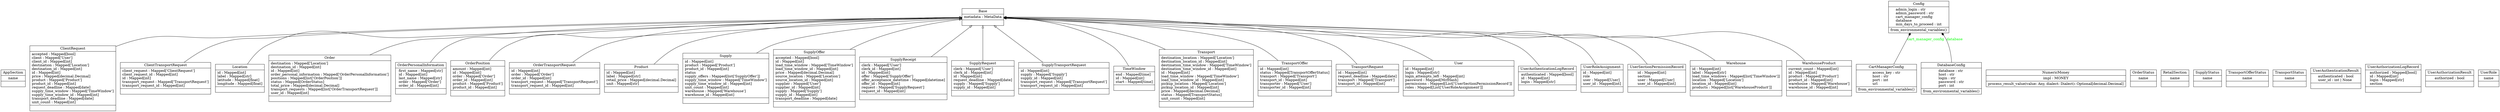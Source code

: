 digraph "classes" {
rankdir=BT
charset="utf-8"
"zwpa.model.AppSection" [color="black", fontcolor="black", label=<{AppSection|name<br ALIGN="LEFT"/>|}>, shape="record", style="solid"];
"zwpa.model.Base" [color="black", fontcolor="black", label=<{Base|metadata : MetaData<br ALIGN="LEFT"/>|}>, shape="record", style="solid"];
"zwpa.config.CartManagerConfig" [color="black", fontcolor="black", label=<{CartManagerConfig|access_key : str<br ALIGN="LEFT"/>host : str<br ALIGN="LEFT"/>port : int<br ALIGN="LEFT"/>url<br ALIGN="LEFT"/>|from_environmental_variables()<br ALIGN="LEFT"/>}>, shape="record", style="solid"];
"zwpa.model.ClientRequest" [color="black", fontcolor="black", label=<{ClientRequest|accepted : Mapped[bool]<br ALIGN="LEFT"/>client : Mapped['User']<br ALIGN="LEFT"/>client_id : Mapped[int]<br ALIGN="LEFT"/>destination : Mapped['Location']<br ALIGN="LEFT"/>destination_id : Mapped[int]<br ALIGN="LEFT"/>id : Mapped[int]<br ALIGN="LEFT"/>price : Mapped[decimal.Decimal]<br ALIGN="LEFT"/>product : Mapped['Product']<br ALIGN="LEFT"/>product_id : Mapped[int]<br ALIGN="LEFT"/>request_deadline : Mapped[date]<br ALIGN="LEFT"/>supply_time_window : Mapped['TimeWindow']<br ALIGN="LEFT"/>supply_time_window_id : Mapped[int]<br ALIGN="LEFT"/>transport_deadline : Mapped[date]<br ALIGN="LEFT"/>unit_count : Mapped[int]<br ALIGN="LEFT"/>|}>, shape="record", style="solid"];
"zwpa.model.ClientTransportRequest" [color="black", fontcolor="black", label=<{ClientTransportRequest|client_request : Mapped['ClientRequest']<br ALIGN="LEFT"/>client_request_id : Mapped[int]<br ALIGN="LEFT"/>id : Mapped[int]<br ALIGN="LEFT"/>transport_request : Mapped['TransportRequest']<br ALIGN="LEFT"/>transport_request_id : Mapped[int]<br ALIGN="LEFT"/>|}>, shape="record", style="solid"];
"zwpa.config.Config" [color="black", fontcolor="black", label=<{Config|admin_login : str<br ALIGN="LEFT"/>admin_password : str<br ALIGN="LEFT"/>cart_manager_config<br ALIGN="LEFT"/>database<br ALIGN="LEFT"/>min_days_to_proceed : int<br ALIGN="LEFT"/>|from_environmental_variables()<br ALIGN="LEFT"/>}>, shape="record", style="solid"];
"zwpa.config.DatabaseConfig" [color="black", fontcolor="black", label=<{DatabaseConfig|database : str<br ALIGN="LEFT"/>host : str<br ALIGN="LEFT"/>login : str<br ALIGN="LEFT"/>password : str<br ALIGN="LEFT"/>port : int<br ALIGN="LEFT"/>|from_environmental_variables()<br ALIGN="LEFT"/>}>, shape="record", style="solid"];
"zwpa.model.Location" [color="black", fontcolor="black", label=<{Location|id : Mapped[int]<br ALIGN="LEFT"/>label : Mapped[str]<br ALIGN="LEFT"/>latitude : Mapped[float]<br ALIGN="LEFT"/>longitude : Mapped[float]<br ALIGN="LEFT"/>|}>, shape="record", style="solid"];
"zwpa.model.NumericMoney" [color="black", fontcolor="black", label=<{NumericMoney|impl : MONEY<br ALIGN="LEFT"/>|process_result_value(value: Any, dialect: Dialect): Optional[decimal.Decimal]<br ALIGN="LEFT"/>}>, shape="record", style="solid"];
"zwpa.model.Order" [color="black", fontcolor="black", label=<{Order|destination : Mapped['Location']<br ALIGN="LEFT"/>destination_id : Mapped[int]<br ALIGN="LEFT"/>id : Mapped[int]<br ALIGN="LEFT"/>order_personal_information : Mapped['OrderPersonalInformation']<br ALIGN="LEFT"/>positions : Mapped[list['OrderPosition']]<br ALIGN="LEFT"/>status : Mapped[OrderStatus]<br ALIGN="LEFT"/>total_price : Mapped[decimal.Decimal]<br ALIGN="LEFT"/>transport_requests : Mapped[list['OrderTransportRequest']]<br ALIGN="LEFT"/>user_id : Mapped[int]<br ALIGN="LEFT"/>|}>, shape="record", style="solid"];
"zwpa.model.OrderPersonalInformation" [color="black", fontcolor="black", label=<{OrderPersonalInformation|first_name : Mapped[str]<br ALIGN="LEFT"/>id : Mapped[int]<br ALIGN="LEFT"/>last_name : Mapped[str]<br ALIGN="LEFT"/>order : Mapped['Order']<br ALIGN="LEFT"/>order_id : Mapped[int]<br ALIGN="LEFT"/>|}>, shape="record", style="solid"];
"zwpa.model.OrderPosition" [color="black", fontcolor="black", label=<{OrderPosition|amount : Mapped[int]<br ALIGN="LEFT"/>id : Mapped[int]<br ALIGN="LEFT"/>order : Mapped['Order']<br ALIGN="LEFT"/>order_id : Mapped[int]<br ALIGN="LEFT"/>product : Mapped['Product']<br ALIGN="LEFT"/>product_id : Mapped[int]<br ALIGN="LEFT"/>|}>, shape="record", style="solid"];
"zwpa.model.OrderStatus" [color="black", fontcolor="black", label=<{OrderStatus|name<br ALIGN="LEFT"/>|}>, shape="record", style="solid"];
"zwpa.model.OrderTransportRequest" [color="black", fontcolor="black", label=<{OrderTransportRequest|id : Mapped[int]<br ALIGN="LEFT"/>order : Mapped['Order']<br ALIGN="LEFT"/>order_id : Mapped[int]<br ALIGN="LEFT"/>transport_request : Mapped['TransportRequest']<br ALIGN="LEFT"/>transport_request_id : Mapped[int]<br ALIGN="LEFT"/>|}>, shape="record", style="solid"];
"zwpa.model.Product" [color="black", fontcolor="black", label=<{Product|id : Mapped[int]<br ALIGN="LEFT"/>label : Mapped[str]<br ALIGN="LEFT"/>retail_price : Mapped[decimal.Decimal]<br ALIGN="LEFT"/>unit : Mapped[str]<br ALIGN="LEFT"/>|}>, shape="record", style="solid"];
"zwpa.routers.retail.RetailSection" [color="black", fontcolor="black", label=<{RetailSection|name<br ALIGN="LEFT"/>|}>, shape="record", style="solid"];
"zwpa.model.Supply" [color="black", fontcolor="black", label=<{Supply|id : Mapped[int]<br ALIGN="LEFT"/>product : Mapped['Product']<br ALIGN="LEFT"/>product_id : Mapped[int]<br ALIGN="LEFT"/>status<br ALIGN="LEFT"/>supply_offers : Mapped[list['SupplyOffer']]<br ALIGN="LEFT"/>supply_time_window : Mapped['TimeWindow']<br ALIGN="LEFT"/>supply_time_window_id : Mapped[int]<br ALIGN="LEFT"/>unit_count : Mapped[int]<br ALIGN="LEFT"/>warehouse : Mapped['Warehouse']<br ALIGN="LEFT"/>warehouse_id : Mapped[int]<br ALIGN="LEFT"/>|}>, shape="record", style="solid"];
"zwpa.model.SupplyOffer" [color="black", fontcolor="black", label=<{SupplyOffer|accepted : Mapped[bool]<br ALIGN="LEFT"/>id : Mapped[int]<br ALIGN="LEFT"/>load_time_window : Mapped['TimeWindow']<br ALIGN="LEFT"/>load_time_window_id : Mapped[int]<br ALIGN="LEFT"/>price : Mapped[decimal.Decimal]<br ALIGN="LEFT"/>source_location : Mapped['Location']<br ALIGN="LEFT"/>source_location_id : Mapped[int]<br ALIGN="LEFT"/>supplier : Mapped['User']<br ALIGN="LEFT"/>supplier_id : Mapped[int]<br ALIGN="LEFT"/>supply : Mapped['Supply']<br ALIGN="LEFT"/>supply_id : Mapped[int]<br ALIGN="LEFT"/>transport_deadline : Mapped[date]<br ALIGN="LEFT"/>|}>, shape="record", style="solid"];
"zwpa.model.SupplyReceipt" [color="black", fontcolor="black", label=<{SupplyReceipt|clerk : Mapped['User']<br ALIGN="LEFT"/>clerk_id : Mapped[int]<br ALIGN="LEFT"/>id : Mapped[int]<br ALIGN="LEFT"/>offer : Mapped['SupplyOffer']<br ALIGN="LEFT"/>offer_acceptance_datetime : Mapped[datetime]<br ALIGN="LEFT"/>offer_id : Mapped[int]<br ALIGN="LEFT"/>request : Mapped['SupplyRequest']<br ALIGN="LEFT"/>request_id : Mapped[int]<br ALIGN="LEFT"/>|}>, shape="record", style="solid"];
"zwpa.model.SupplyRequest" [color="black", fontcolor="black", label=<{SupplyRequest|clerk : Mapped['User']<br ALIGN="LEFT"/>clerk_id : Mapped[int]<br ALIGN="LEFT"/>id : Mapped[int]<br ALIGN="LEFT"/>request_deadline : Mapped[date]<br ALIGN="LEFT"/>supply : Mapped['Supply']<br ALIGN="LEFT"/>supply_id : Mapped[int]<br ALIGN="LEFT"/>|}>, shape="record", style="solid"];
"zwpa.model.SupplyStatus" [color="black", fontcolor="black", label=<{SupplyStatus|name<br ALIGN="LEFT"/>|}>, shape="record", style="solid"];
"zwpa.model.SupplyTransportRequest" [color="black", fontcolor="black", label=<{SupplyTransportRequest|id : Mapped[int]<br ALIGN="LEFT"/>supply : Mapped['Supply']<br ALIGN="LEFT"/>supply_id : Mapped[int]<br ALIGN="LEFT"/>transport_request : Mapped['TransportRequest']<br ALIGN="LEFT"/>transport_request_id : Mapped[int]<br ALIGN="LEFT"/>|}>, shape="record", style="solid"];
"zwpa.model.TimeWindow" [color="black", fontcolor="black", label=<{TimeWindow|end : Mapped[time]<br ALIGN="LEFT"/>id : Mapped[int]<br ALIGN="LEFT"/>start : Mapped[time]<br ALIGN="LEFT"/>|}>, shape="record", style="solid"];
"zwpa.model.Transport" [color="black", fontcolor="black", label=<{Transport|destination_location : Mapped['Location']<br ALIGN="LEFT"/>destination_location_id : Mapped[int]<br ALIGN="LEFT"/>destination_time_window : Mapped['TimeWindow']<br ALIGN="LEFT"/>destination_time_window_id : Mapped[int]<br ALIGN="LEFT"/>id : Mapped[int]<br ALIGN="LEFT"/>load_time_window : Mapped['TimeWindow']<br ALIGN="LEFT"/>load_time_window_id : Mapped[int]<br ALIGN="LEFT"/>pickup_location : Mapped['Location']<br ALIGN="LEFT"/>pickup_location_id : Mapped[int]<br ALIGN="LEFT"/>price : Mapped[decimal.Decimal]<br ALIGN="LEFT"/>status : Mapped[TransportStatus]<br ALIGN="LEFT"/>unit_count : Mapped[int]<br ALIGN="LEFT"/>|}>, shape="record", style="solid"];
"zwpa.model.TransportOffer" [color="black", fontcolor="black", label=<{TransportOffer|id : Mapped[int]<br ALIGN="LEFT"/>status : Mapped[TransportOfferStatus]<br ALIGN="LEFT"/>transport : Mapped['Transport']<br ALIGN="LEFT"/>transport_id : Mapped[int]<br ALIGN="LEFT"/>transporter : Mapped['User']<br ALIGN="LEFT"/>transporter_id : Mapped[int]<br ALIGN="LEFT"/>|}>, shape="record", style="solid"];
"zwpa.model.TransportOfferStatus" [color="black", fontcolor="black", label=<{TransportOfferStatus|name<br ALIGN="LEFT"/>|}>, shape="record", style="solid"];
"zwpa.model.TransportRequest" [color="black", fontcolor="black", label=<{TransportRequest|id : Mapped[int]<br ALIGN="LEFT"/>request_deadline : Mapped[date]<br ALIGN="LEFT"/>transport : Mapped['Transport']<br ALIGN="LEFT"/>transport_id : Mapped[int]<br ALIGN="LEFT"/>|}>, shape="record", style="solid"];
"zwpa.model.TransportStatus" [color="black", fontcolor="black", label=<{TransportStatus|name<br ALIGN="LEFT"/>|}>, shape="record", style="solid"];
"zwpa.model.User" [color="black", fontcolor="black", label=<{User|id : Mapped[int]<br ALIGN="LEFT"/>login : Mapped[str]<br ALIGN="LEFT"/>login_attempts_left : Mapped[int]<br ALIGN="LEFT"/>password : Mapped[McfHash]<br ALIGN="LEFT"/>permissions : Mapped[List['UserSectionPermissionRecord']]<br ALIGN="LEFT"/>roles : Mapped[List['UserRoleAssignment']]<br ALIGN="LEFT"/>|}>, shape="record", style="solid"];
"zwpa.model.UserAuthenticationLogRecord" [color="black", fontcolor="black", label=<{UserAuthenticationLogRecord|authenticated : Mapped[bool]<br ALIGN="LEFT"/>id : Mapped[int]<br ALIGN="LEFT"/>login : Mapped[str]<br ALIGN="LEFT"/>|}>, shape="record", style="solid"];
"zwpa.UserAuthenticationResult.UserAuthenticationResult" [color="black", fontcolor="black", label=<{UserAuthenticationResult|authenticated : bool<br ALIGN="LEFT"/>user_id : int \| None<br ALIGN="LEFT"/>|}>, shape="record", style="solid"];
"zwpa.model.UserAuthorizationLogRecord" [color="black", fontcolor="black", label=<{UserAuthorizationLogRecord|authorized : Mapped[bool]<br ALIGN="LEFT"/>id : Mapped[int]<br ALIGN="LEFT"/>login : Mapped[str]<br ALIGN="LEFT"/>section<br ALIGN="LEFT"/>|}>, shape="record", style="solid"];
"zwpa.UserAuthorizationResult.UserAuthorizationResult" [color="black", fontcolor="black", label=<{UserAuthorizationResult|authorized : bool<br ALIGN="LEFT"/>|}>, shape="record", style="solid"];
"zwpa.model.UserRole" [color="black", fontcolor="black", label=<{UserRole|name<br ALIGN="LEFT"/>|}>, shape="record", style="solid"];
"zwpa.model.UserRoleAssignment" [color="black", fontcolor="black", label=<{UserRoleAssignment|id : Mapped[int]<br ALIGN="LEFT"/>role<br ALIGN="LEFT"/>user : Mapped[User]<br ALIGN="LEFT"/>user_id : Mapped[int]<br ALIGN="LEFT"/>|}>, shape="record", style="solid"];
"zwpa.model.UserSectionPermissionRecord" [color="black", fontcolor="black", label=<{UserSectionPermissionRecord|id : Mapped[int]<br ALIGN="LEFT"/>section<br ALIGN="LEFT"/>user : Mapped[User]<br ALIGN="LEFT"/>user_id : Mapped[int]<br ALIGN="LEFT"/>|}>, shape="record", style="solid"];
"zwpa.model.Warehouse" [color="black", fontcolor="black", label=<{Warehouse|id : Mapped[int]<br ALIGN="LEFT"/>label : Mapped[str]<br ALIGN="LEFT"/>load_time_windows : Mapped[list['TimeWindow']]<br ALIGN="LEFT"/>location : Mapped['Location']<br ALIGN="LEFT"/>location_id : Mapped[int]<br ALIGN="LEFT"/>products : Mapped[list['WarehouseProduct']]<br ALIGN="LEFT"/>|}>, shape="record", style="solid"];
"zwpa.model.WarehouseProduct" [color="black", fontcolor="black", label=<{WarehouseProduct|current_count : Mapped[int]<br ALIGN="LEFT"/>id : Mapped[int]<br ALIGN="LEFT"/>product : Mapped['Product']<br ALIGN="LEFT"/>product_id : Mapped[int]<br ALIGN="LEFT"/>warehouse : Mapped['Warehouse']<br ALIGN="LEFT"/>warehouse_id : Mapped[int]<br ALIGN="LEFT"/>|}>, shape="record", style="solid"];
"zwpa.model.ClientRequest" -> "zwpa.model.Base" [arrowhead="empty", arrowtail="none"];
"zwpa.model.ClientTransportRequest" -> "zwpa.model.Base" [arrowhead="empty", arrowtail="none"];
"zwpa.model.Location" -> "zwpa.model.Base" [arrowhead="empty", arrowtail="none"];
"zwpa.model.Order" -> "zwpa.model.Base" [arrowhead="empty", arrowtail="none"];
"zwpa.model.OrderPersonalInformation" -> "zwpa.model.Base" [arrowhead="empty", arrowtail="none"];
"zwpa.model.OrderPosition" -> "zwpa.model.Base" [arrowhead="empty", arrowtail="none"];
"zwpa.model.OrderTransportRequest" -> "zwpa.model.Base" [arrowhead="empty", arrowtail="none"];
"zwpa.model.Product" -> "zwpa.model.Base" [arrowhead="empty", arrowtail="none"];
"zwpa.model.Supply" -> "zwpa.model.Base" [arrowhead="empty", arrowtail="none"];
"zwpa.model.SupplyOffer" -> "zwpa.model.Base" [arrowhead="empty", arrowtail="none"];
"zwpa.model.SupplyReceipt" -> "zwpa.model.Base" [arrowhead="empty", arrowtail="none"];
"zwpa.model.SupplyRequest" -> "zwpa.model.Base" [arrowhead="empty", arrowtail="none"];
"zwpa.model.SupplyTransportRequest" -> "zwpa.model.Base" [arrowhead="empty", arrowtail="none"];
"zwpa.model.TimeWindow" -> "zwpa.model.Base" [arrowhead="empty", arrowtail="none"];
"zwpa.model.Transport" -> "zwpa.model.Base" [arrowhead="empty", arrowtail="none"];
"zwpa.model.TransportOffer" -> "zwpa.model.Base" [arrowhead="empty", arrowtail="none"];
"zwpa.model.TransportRequest" -> "zwpa.model.Base" [arrowhead="empty", arrowtail="none"];
"zwpa.model.User" -> "zwpa.model.Base" [arrowhead="empty", arrowtail="none"];
"zwpa.model.UserAuthenticationLogRecord" -> "zwpa.model.Base" [arrowhead="empty", arrowtail="none"];
"zwpa.model.UserRoleAssignment" -> "zwpa.model.Base" [arrowhead="empty", arrowtail="none"];
"zwpa.model.UserSectionPermissionRecord" -> "zwpa.model.Base" [arrowhead="empty", arrowtail="none"];
"zwpa.model.Warehouse" -> "zwpa.model.Base" [arrowhead="empty", arrowtail="none"];
"zwpa.model.WarehouseProduct" -> "zwpa.model.Base" [arrowhead="empty", arrowtail="none"];
"zwpa.config.CartManagerConfig" -> "zwpa.config.Config" [arrowhead="diamond", arrowtail="none", fontcolor="green", label="cart_manager_config", style="solid"];
"zwpa.config.DatabaseConfig" -> "zwpa.config.Config" [arrowhead="diamond", arrowtail="none", fontcolor="green", label="database", style="solid"];
}
